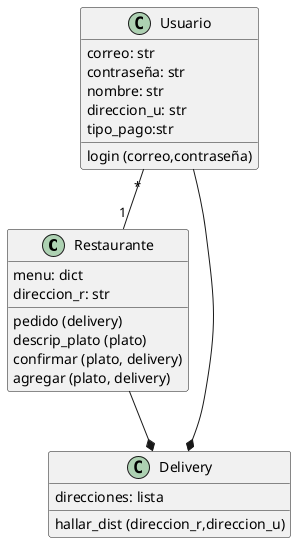 @startuml
class Restaurante {
menu: dict
direccion_r: str
pedido (delivery)
descrip_plato (plato)
confirmar (plato, delivery)
agregar (plato, delivery)
}

class Usuario {
correo: str
contraseña: str
nombre: str
direccion_u: str
tipo_pago:str
login (correo,contraseña)

}
class Delivery {
direcciones: lista
hallar_dist (direccion_r,direccion_u)

}

Usuario --* Delivery
Restaurante --* Delivery
Usuario "*"--"1" Restaurante

@enduml